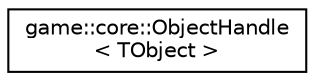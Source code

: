 digraph "Graphical Class Hierarchy"
{
 // LATEX_PDF_SIZE
  edge [fontname="Helvetica",fontsize="10",labelfontname="Helvetica",labelfontsize="10"];
  node [fontname="Helvetica",fontsize="10",shape=record];
  rankdir="LR";
  Node0 [label="game::core::ObjectHandle\l\< TObject \>",height=0.2,width=0.4,color="black", fillcolor="white", style="filled",URL="$classgame_1_1core_1_1ObjectHandle.html",tooltip="object reference handle"];
}
